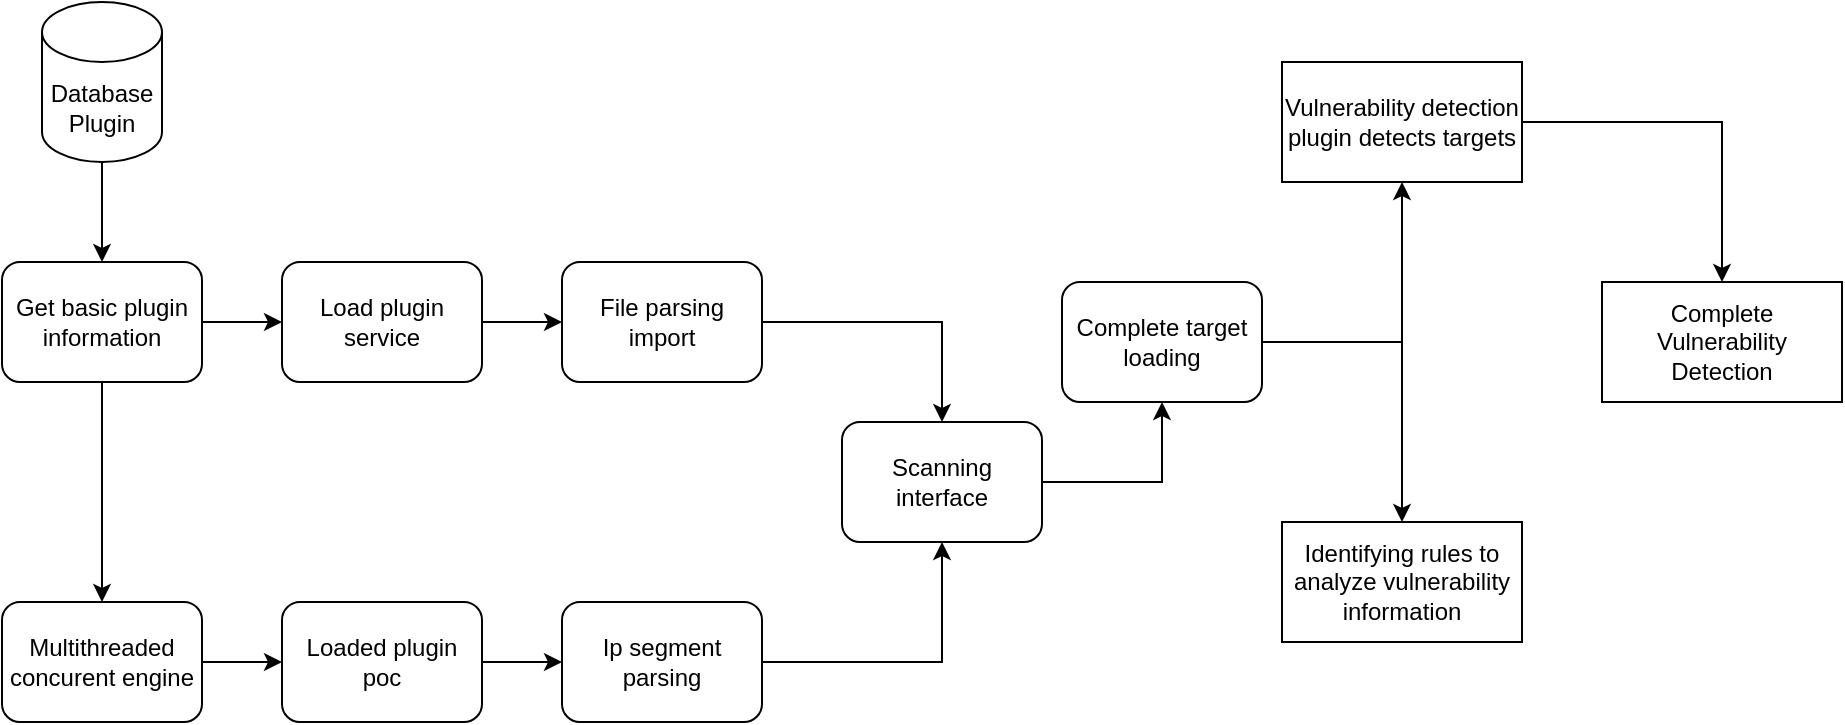 <mxfile version="24.7.16">
  <diagram name="Page-1" id="gWnhLj_BuE5p5sOCx1FV">
    <mxGraphModel dx="954" dy="639" grid="1" gridSize="10" guides="1" tooltips="1" connect="1" arrows="1" fold="1" page="1" pageScale="1" pageWidth="850" pageHeight="1100" math="0" shadow="0">
      <root>
        <mxCell id="0" />
        <mxCell id="1" parent="0" />
        <mxCell id="5WzPnoPId9SRXC3dN9za-20" value="" style="edgeStyle=orthogonalEdgeStyle;rounded=0;orthogonalLoop=1;jettySize=auto;html=1;" edge="1" parent="1" source="5WzPnoPId9SRXC3dN9za-2" target="5WzPnoPId9SRXC3dN9za-4">
          <mxGeometry relative="1" as="geometry" />
        </mxCell>
        <mxCell id="5WzPnoPId9SRXC3dN9za-2" value="Database Plugin" style="shape=cylinder3;whiteSpace=wrap;html=1;boundedLbl=1;backgroundOutline=1;size=15;" vertex="1" parent="1">
          <mxGeometry x="40" y="40" width="60" height="80" as="geometry" />
        </mxCell>
        <mxCell id="5WzPnoPId9SRXC3dN9za-24" value="" style="edgeStyle=orthogonalEdgeStyle;rounded=0;orthogonalLoop=1;jettySize=auto;html=1;" edge="1" parent="1" source="5WzPnoPId9SRXC3dN9za-3" target="5WzPnoPId9SRXC3dN9za-7">
          <mxGeometry relative="1" as="geometry" />
        </mxCell>
        <mxCell id="5WzPnoPId9SRXC3dN9za-3" value="Multithreaded concurent engine" style="rounded=1;whiteSpace=wrap;html=1;" vertex="1" parent="1">
          <mxGeometry x="20" y="340" width="100" height="60" as="geometry" />
        </mxCell>
        <mxCell id="5WzPnoPId9SRXC3dN9za-21" value="" style="edgeStyle=orthogonalEdgeStyle;rounded=0;orthogonalLoop=1;jettySize=auto;html=1;" edge="1" parent="1" source="5WzPnoPId9SRXC3dN9za-4" target="5WzPnoPId9SRXC3dN9za-3">
          <mxGeometry relative="1" as="geometry" />
        </mxCell>
        <mxCell id="5WzPnoPId9SRXC3dN9za-22" value="" style="edgeStyle=orthogonalEdgeStyle;rounded=0;orthogonalLoop=1;jettySize=auto;html=1;" edge="1" parent="1" source="5WzPnoPId9SRXC3dN9za-4" target="5WzPnoPId9SRXC3dN9za-6">
          <mxGeometry relative="1" as="geometry" />
        </mxCell>
        <mxCell id="5WzPnoPId9SRXC3dN9za-4" value="Get basic plugin information" style="rounded=1;whiteSpace=wrap;html=1;" vertex="1" parent="1">
          <mxGeometry x="20" y="170" width="100" height="60" as="geometry" />
        </mxCell>
        <mxCell id="5WzPnoPId9SRXC3dN9za-25" value="" style="edgeStyle=orthogonalEdgeStyle;rounded=0;orthogonalLoop=1;jettySize=auto;html=1;" edge="1" parent="1" source="5WzPnoPId9SRXC3dN9za-6" target="5WzPnoPId9SRXC3dN9za-9">
          <mxGeometry relative="1" as="geometry" />
        </mxCell>
        <mxCell id="5WzPnoPId9SRXC3dN9za-6" value="Load plugin service" style="rounded=1;whiteSpace=wrap;html=1;" vertex="1" parent="1">
          <mxGeometry x="160" y="170" width="100" height="60" as="geometry" />
        </mxCell>
        <mxCell id="5WzPnoPId9SRXC3dN9za-26" value="" style="edgeStyle=orthogonalEdgeStyle;rounded=0;orthogonalLoop=1;jettySize=auto;html=1;" edge="1" parent="1" source="5WzPnoPId9SRXC3dN9za-7" target="5WzPnoPId9SRXC3dN9za-16">
          <mxGeometry relative="1" as="geometry" />
        </mxCell>
        <mxCell id="5WzPnoPId9SRXC3dN9za-7" value="Loaded plugin poc" style="rounded=1;whiteSpace=wrap;html=1;" vertex="1" parent="1">
          <mxGeometry x="160" y="340" width="100" height="60" as="geometry" />
        </mxCell>
        <mxCell id="5WzPnoPId9SRXC3dN9za-29" style="edgeStyle=orthogonalEdgeStyle;rounded=0;orthogonalLoop=1;jettySize=auto;html=1;entryX=0.5;entryY=0;entryDx=0;entryDy=0;" edge="1" parent="1" source="5WzPnoPId9SRXC3dN9za-9" target="5WzPnoPId9SRXC3dN9za-18">
          <mxGeometry relative="1" as="geometry" />
        </mxCell>
        <mxCell id="5WzPnoPId9SRXC3dN9za-9" value="File parsing import" style="rounded=1;whiteSpace=wrap;html=1;" vertex="1" parent="1">
          <mxGeometry x="300" y="170" width="100" height="60" as="geometry" />
        </mxCell>
        <mxCell id="5WzPnoPId9SRXC3dN9za-37" style="edgeStyle=orthogonalEdgeStyle;rounded=0;orthogonalLoop=1;jettySize=auto;html=1;" edge="1" parent="1" source="5WzPnoPId9SRXC3dN9za-13" target="5WzPnoPId9SRXC3dN9za-15">
          <mxGeometry relative="1" as="geometry" />
        </mxCell>
        <mxCell id="5WzPnoPId9SRXC3dN9za-13" value="Vulnerability detection plugin detects targets" style="rounded=0;whiteSpace=wrap;html=1;" vertex="1" parent="1">
          <mxGeometry x="660" y="70" width="120" height="60" as="geometry" />
        </mxCell>
        <mxCell id="5WzPnoPId9SRXC3dN9za-14" value="Identifying rules to analyze vulnerability information" style="rounded=0;whiteSpace=wrap;html=1;" vertex="1" parent="1">
          <mxGeometry x="660" y="300" width="120" height="60" as="geometry" />
        </mxCell>
        <mxCell id="5WzPnoPId9SRXC3dN9za-15" value="Complete Vulnerability Detection" style="rounded=0;whiteSpace=wrap;html=1;" vertex="1" parent="1">
          <mxGeometry x="820" y="180" width="120" height="60" as="geometry" />
        </mxCell>
        <mxCell id="5WzPnoPId9SRXC3dN9za-31" value="" style="edgeStyle=orthogonalEdgeStyle;rounded=0;orthogonalLoop=1;jettySize=auto;html=1;" edge="1" parent="1" source="5WzPnoPId9SRXC3dN9za-16" target="5WzPnoPId9SRXC3dN9za-18">
          <mxGeometry relative="1" as="geometry" />
        </mxCell>
        <mxCell id="5WzPnoPId9SRXC3dN9za-16" value="Ip segment parsing" style="rounded=1;whiteSpace=wrap;html=1;" vertex="1" parent="1">
          <mxGeometry x="300" y="340" width="100" height="60" as="geometry" />
        </mxCell>
        <mxCell id="5WzPnoPId9SRXC3dN9za-34" style="edgeStyle=orthogonalEdgeStyle;rounded=0;orthogonalLoop=1;jettySize=auto;html=1;entryX=0.5;entryY=1;entryDx=0;entryDy=0;" edge="1" parent="1" source="5WzPnoPId9SRXC3dN9za-17" target="5WzPnoPId9SRXC3dN9za-13">
          <mxGeometry relative="1" as="geometry" />
        </mxCell>
        <mxCell id="5WzPnoPId9SRXC3dN9za-36" style="edgeStyle=orthogonalEdgeStyle;rounded=0;orthogonalLoop=1;jettySize=auto;html=1;" edge="1" parent="1" source="5WzPnoPId9SRXC3dN9za-17" target="5WzPnoPId9SRXC3dN9za-14">
          <mxGeometry relative="1" as="geometry" />
        </mxCell>
        <mxCell id="5WzPnoPId9SRXC3dN9za-17" value="Complete target loading" style="rounded=1;whiteSpace=wrap;html=1;" vertex="1" parent="1">
          <mxGeometry x="550" y="180" width="100" height="60" as="geometry" />
        </mxCell>
        <mxCell id="5WzPnoPId9SRXC3dN9za-32" style="edgeStyle=orthogonalEdgeStyle;rounded=0;orthogonalLoop=1;jettySize=auto;html=1;exitX=1;exitY=0.5;exitDx=0;exitDy=0;entryX=0.5;entryY=1;entryDx=0;entryDy=0;" edge="1" parent="1" source="5WzPnoPId9SRXC3dN9za-18" target="5WzPnoPId9SRXC3dN9za-17">
          <mxGeometry relative="1" as="geometry" />
        </mxCell>
        <mxCell id="5WzPnoPId9SRXC3dN9za-18" value="Scanning interface" style="rounded=1;whiteSpace=wrap;html=1;" vertex="1" parent="1">
          <mxGeometry x="440" y="250" width="100" height="60" as="geometry" />
        </mxCell>
      </root>
    </mxGraphModel>
  </diagram>
</mxfile>
